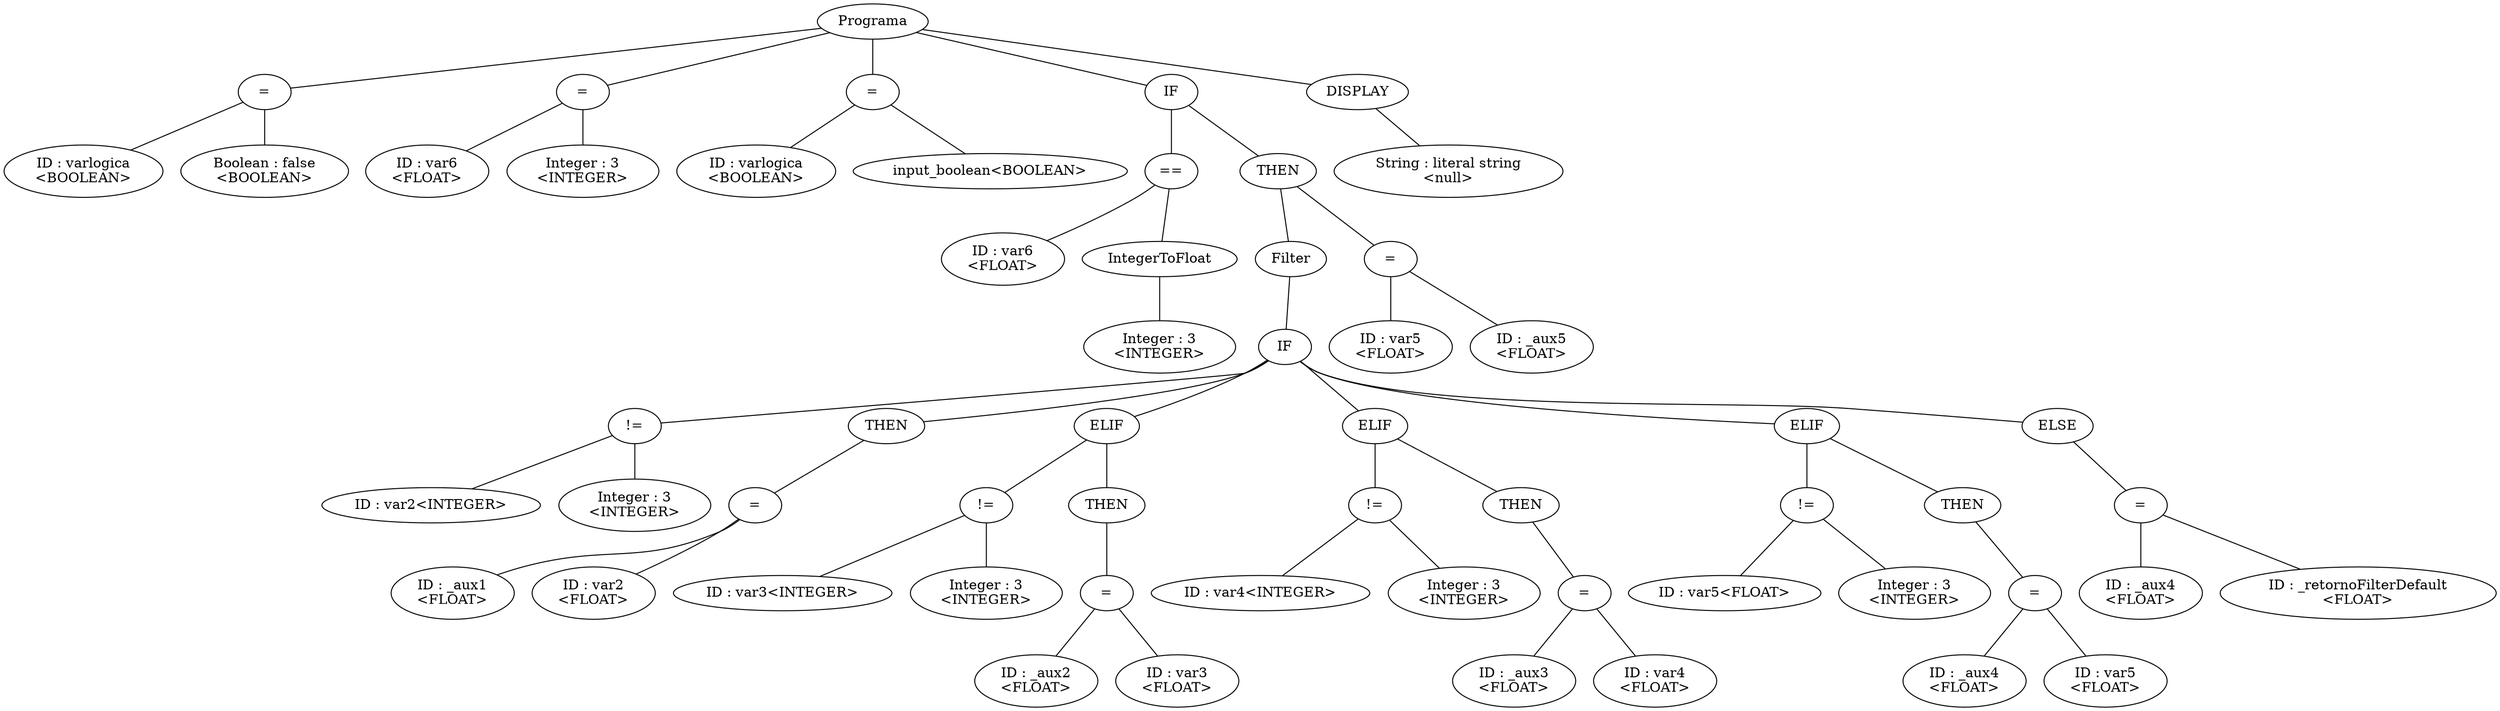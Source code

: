 graph G {nodo_534634305[label="Programa"]
nodo_346527874[label="="]
nodo_534634305--nodo_346527874
nodo_612598944[label="ID : varlogica\n<BOOLEAN>"]
nodo_346527874--nodo_612598944
nodo_245730528[label="Boolean : false\n<BOOLEAN>"]
nodo_346527874--nodo_245730528
nodo_2146663842[label="="]
nodo_534634305--nodo_2146663842
nodo_1463327062[label="ID : var6\n<FLOAT>"]
nodo_2146663842--nodo_1463327062
nodo_1864802709[label="Integer : 3\n<INTEGER>"]
nodo_2146663842--nodo_1864802709
nodo_1304879645[label="="]
nodo_534634305--nodo_1304879645
nodo_691837034[label="ID : varlogica\n<BOOLEAN>"]
nodo_1304879645--nodo_691837034
nodo_1304879645--nodo_987584050
nodo_987584050[label="input_boolean<BOOLEAN>"]
nodo_1621975797[label="IF"]
nodo_534634305--nodo_1621975797
nodo_436314871[label="=="]
nodo_1621975797--nodo_436314871
nodo_1471383061[label="ID : var6\n<FLOAT>"]
nodo_436314871--nodo_1471383061
nodo_126826007[label="IntegerToFloat"]
nodo_436314871--nodo_126826007
nodo_213800665[label="Integer : 3\n<INTEGER>"]
nodo_126826007--nodo_213800665
nodo_673622220[label="THEN"]
nodo_1621975797--nodo_673622220
nodo_1358423551[label="Filter"]
nodo_673622220--nodo_1358423551
nodo_775310968[label="IF"]
nodo_1358423551--nodo_775310968
nodo_1354817017[label="!="]
nodo_775310968--nodo_1354817017
nodo_826500609[label="ID : var2<INTEGER>"]
nodo_1354817017--nodo_826500609
nodo_1593095627[label="Integer : 3\n<INTEGER>"]
nodo_1354817017--nodo_1593095627
nodo_1591724543[label="THEN"]
nodo_775310968--nodo_1591724543
nodo_349460298[label="="]
nodo_1591724543--nodo_349460298
nodo_1041062079[label="ID : _aux1\n<FLOAT>"]
nodo_349460298--nodo_1041062079
nodo_1160570968[label="ID : var2\n<FLOAT>"]
nodo_349460298--nodo_1160570968
nodo_1812438883[label="ELIF"]
nodo_775310968--nodo_1812438883
nodo_1516239790[label="!="]
nodo_1812438883--nodo_1516239790
nodo_247699706[label="ID : var3<INTEGER>"]
nodo_1516239790--nodo_247699706
nodo_747626322[label="Integer : 3\n<INTEGER>"]
nodo_1516239790--nodo_747626322
nodo_295453102[label="THEN"]
nodo_1812438883--nodo_295453102
nodo_1493477254[label="="]
nodo_295453102--nodo_1493477254
nodo_1259532308[label="ID : _aux2\n<FLOAT>"]
nodo_1493477254--nodo_1259532308
nodo_422957931[label="ID : var3\n<FLOAT>"]
nodo_1493477254--nodo_422957931
nodo_2021553139[label="ELIF"]
nodo_775310968--nodo_2021553139
nodo_79348717[label="!="]
nodo_2021553139--nodo_79348717
nodo_1483997502[label="ID : var4<INTEGER>"]
nodo_79348717--nodo_1483997502
nodo_1877815248[label="Integer : 3\n<INTEGER>"]
nodo_79348717--nodo_1877815248
nodo_1219394533[label="THEN"]
nodo_2021553139--nodo_1219394533
nodo_913320691[label="="]
nodo_1219394533--nodo_913320691
nodo_1324724466[label="ID : _aux3\n<FLOAT>"]
nodo_913320691--nodo_1324724466
nodo_1214285139[label="ID : var4\n<FLOAT>"]
nodo_913320691--nodo_1214285139
nodo_360401642[label="ELIF"]
nodo_775310968--nodo_360401642
nodo_577494276[label="!="]
nodo_360401642--nodo_577494276
nodo_1106938779[label="ID : var5<FLOAT>"]
nodo_577494276--nodo_1106938779
nodo_234669290[label="Integer : 3\n<INTEGER>"]
nodo_577494276--nodo_234669290
nodo_1431558900[label="THEN"]
nodo_360401642--nodo_1431558900
nodo_1054905631[label="="]
nodo_1431558900--nodo_1054905631
nodo_726886155[label="ID : _aux4\n<FLOAT>"]
nodo_1054905631--nodo_726886155
nodo_1088630047[label="ID : var5\n<FLOAT>"]
nodo_1054905631--nodo_1088630047
nodo_1969447312[label="ELSE"]
nodo_775310968--nodo_1969447312
nodo_1194251956[label="="]
nodo_1969447312--nodo_1194251956
nodo_2012584549[label="ID : _aux4\n<FLOAT>"]
nodo_1194251956--nodo_2012584549
nodo_774359633[label="ID : _retornoFilterDefault\n<FLOAT>"]
nodo_1194251956--nodo_774359633
nodo_872576124[label="="]
nodo_673622220--nodo_872576124
nodo_86548286[label="ID : var5\n<FLOAT>"]
nodo_872576124--nodo_86548286
nodo_1591024460[label="ID : _aux5\n<FLOAT>"]
nodo_872576124--nodo_1591024460
nodo_1320167301[label="DISPLAY"]
nodo_534634305--nodo_1320167301
nodo_1765153723[label="String : literal string\n<null>"]
nodo_1320167301--nodo_1765153723
}
